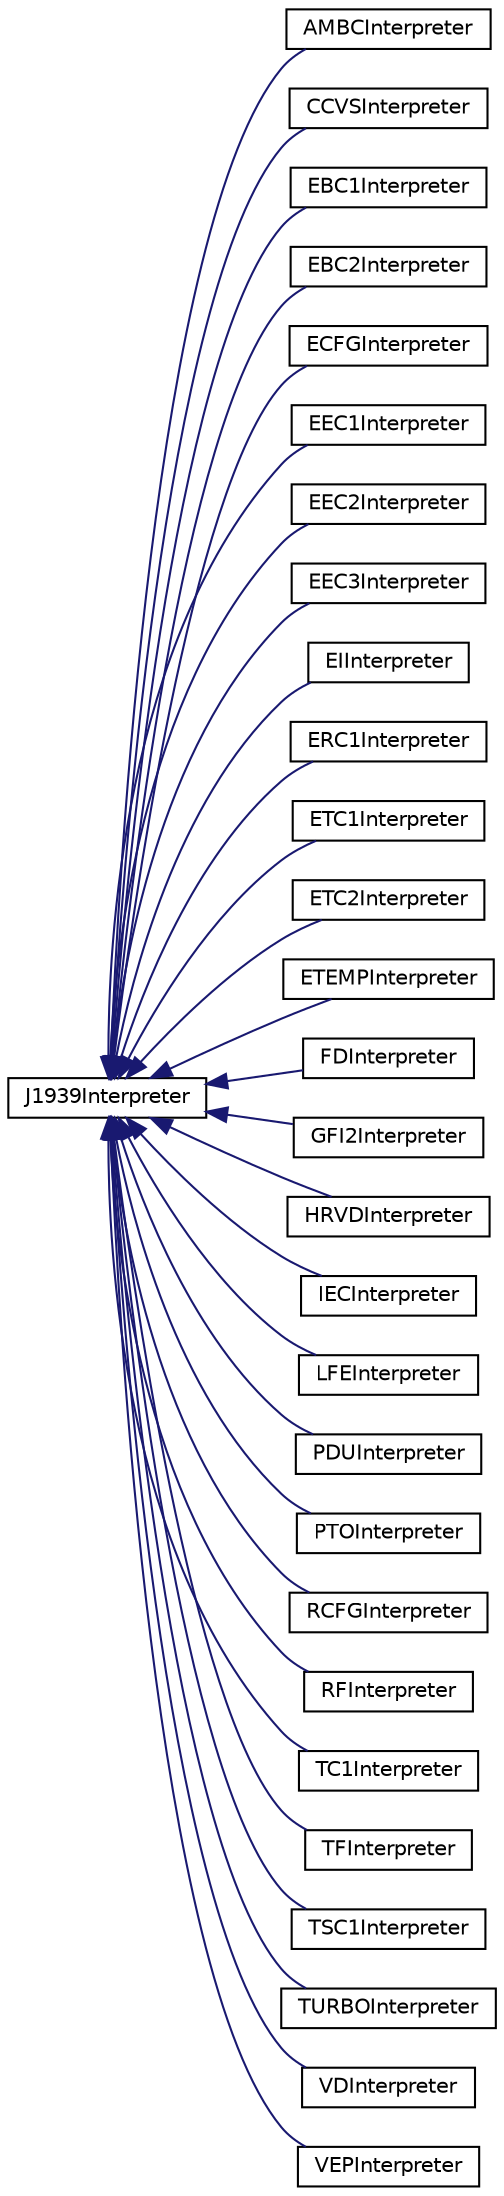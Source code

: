 digraph "Graphical Class Hierarchy"
{
  edge [fontname="Helvetica",fontsize="10",labelfontname="Helvetica",labelfontsize="10"];
  node [fontname="Helvetica",fontsize="10",shape=record];
  rankdir="LR";
  Node0 [label="J1939Interpreter",height=0.2,width=0.4,color="black", fillcolor="white", style="filled",URL="$classJ1939Interpreter.html"];
  Node0 -> Node1 [dir="back",color="midnightblue",fontsize="10",style="solid",fontname="Helvetica"];
  Node1 [label="AMBCInterpreter",height=0.2,width=0.4,color="black", fillcolor="white", style="filled",URL="$classAMBCInterpreter.html"];
  Node0 -> Node2 [dir="back",color="midnightblue",fontsize="10",style="solid",fontname="Helvetica"];
  Node2 [label="CCVSInterpreter",height=0.2,width=0.4,color="black", fillcolor="white", style="filled",URL="$classCCVSInterpreter.html"];
  Node0 -> Node3 [dir="back",color="midnightblue",fontsize="10",style="solid",fontname="Helvetica"];
  Node3 [label="EBC1Interpreter",height=0.2,width=0.4,color="black", fillcolor="white", style="filled",URL="$classEBC1Interpreter.html"];
  Node0 -> Node4 [dir="back",color="midnightblue",fontsize="10",style="solid",fontname="Helvetica"];
  Node4 [label="EBC2Interpreter",height=0.2,width=0.4,color="black", fillcolor="white", style="filled",URL="$classEBC2Interpreter.html"];
  Node0 -> Node5 [dir="back",color="midnightblue",fontsize="10",style="solid",fontname="Helvetica"];
  Node5 [label="ECFGInterpreter",height=0.2,width=0.4,color="black", fillcolor="white", style="filled",URL="$classECFGInterpreter.html"];
  Node0 -> Node6 [dir="back",color="midnightblue",fontsize="10",style="solid",fontname="Helvetica"];
  Node6 [label="EEC1Interpreter",height=0.2,width=0.4,color="black", fillcolor="white", style="filled",URL="$classEEC1Interpreter.html"];
  Node0 -> Node7 [dir="back",color="midnightblue",fontsize="10",style="solid",fontname="Helvetica"];
  Node7 [label="EEC2Interpreter",height=0.2,width=0.4,color="black", fillcolor="white", style="filled",URL="$classEEC2Interpreter.html"];
  Node0 -> Node8 [dir="back",color="midnightblue",fontsize="10",style="solid",fontname="Helvetica"];
  Node8 [label="EEC3Interpreter",height=0.2,width=0.4,color="black", fillcolor="white", style="filled",URL="$classEEC3Interpreter.html"];
  Node0 -> Node9 [dir="back",color="midnightblue",fontsize="10",style="solid",fontname="Helvetica"];
  Node9 [label="EIInterpreter",height=0.2,width=0.4,color="black", fillcolor="white", style="filled",URL="$classEIInterpreter.html"];
  Node0 -> Node10 [dir="back",color="midnightblue",fontsize="10",style="solid",fontname="Helvetica"];
  Node10 [label="ERC1Interpreter",height=0.2,width=0.4,color="black", fillcolor="white", style="filled",URL="$classERC1Interpreter.html"];
  Node0 -> Node11 [dir="back",color="midnightblue",fontsize="10",style="solid",fontname="Helvetica"];
  Node11 [label="ETC1Interpreter",height=0.2,width=0.4,color="black", fillcolor="white", style="filled",URL="$classETC1Interpreter.html"];
  Node0 -> Node12 [dir="back",color="midnightblue",fontsize="10",style="solid",fontname="Helvetica"];
  Node12 [label="ETC2Interpreter",height=0.2,width=0.4,color="black", fillcolor="white", style="filled",URL="$classETC2Interpreter.html"];
  Node0 -> Node13 [dir="back",color="midnightblue",fontsize="10",style="solid",fontname="Helvetica"];
  Node13 [label="ETEMPInterpreter",height=0.2,width=0.4,color="black", fillcolor="white", style="filled",URL="$classETEMPInterpreter.html"];
  Node0 -> Node14 [dir="back",color="midnightblue",fontsize="10",style="solid",fontname="Helvetica"];
  Node14 [label="FDInterpreter",height=0.2,width=0.4,color="black", fillcolor="white", style="filled",URL="$classFDInterpreter.html"];
  Node0 -> Node15 [dir="back",color="midnightblue",fontsize="10",style="solid",fontname="Helvetica"];
  Node15 [label="GFI2Interpreter",height=0.2,width=0.4,color="black", fillcolor="white", style="filled",URL="$classGFI2Interpreter.html"];
  Node0 -> Node16 [dir="back",color="midnightblue",fontsize="10",style="solid",fontname="Helvetica"];
  Node16 [label="HRVDInterpreter",height=0.2,width=0.4,color="black", fillcolor="white", style="filled",URL="$classHRVDInterpreter.html"];
  Node0 -> Node17 [dir="back",color="midnightblue",fontsize="10",style="solid",fontname="Helvetica"];
  Node17 [label="IECInterpreter",height=0.2,width=0.4,color="black", fillcolor="white", style="filled",URL="$classIECInterpreter.html"];
  Node0 -> Node18 [dir="back",color="midnightblue",fontsize="10",style="solid",fontname="Helvetica"];
  Node18 [label="LFEInterpreter",height=0.2,width=0.4,color="black", fillcolor="white", style="filled",URL="$classLFEInterpreter.html"];
  Node0 -> Node19 [dir="back",color="midnightblue",fontsize="10",style="solid",fontname="Helvetica"];
  Node19 [label="PDUInterpreter",height=0.2,width=0.4,color="black", fillcolor="white", style="filled",URL="$classPDUInterpreter.html"];
  Node0 -> Node20 [dir="back",color="midnightblue",fontsize="10",style="solid",fontname="Helvetica"];
  Node20 [label="PTOInterpreter",height=0.2,width=0.4,color="black", fillcolor="white", style="filled",URL="$classPTOInterpreter.html"];
  Node0 -> Node21 [dir="back",color="midnightblue",fontsize="10",style="solid",fontname="Helvetica"];
  Node21 [label="RCFGInterpreter",height=0.2,width=0.4,color="black", fillcolor="white", style="filled",URL="$classRCFGInterpreter.html"];
  Node0 -> Node22 [dir="back",color="midnightblue",fontsize="10",style="solid",fontname="Helvetica"];
  Node22 [label="RFInterpreter",height=0.2,width=0.4,color="black", fillcolor="white", style="filled",URL="$classRFInterpreter.html"];
  Node0 -> Node23 [dir="back",color="midnightblue",fontsize="10",style="solid",fontname="Helvetica"];
  Node23 [label="TC1Interpreter",height=0.2,width=0.4,color="black", fillcolor="white", style="filled",URL="$classTC1Interpreter.html"];
  Node0 -> Node24 [dir="back",color="midnightblue",fontsize="10",style="solid",fontname="Helvetica"];
  Node24 [label="TFInterpreter",height=0.2,width=0.4,color="black", fillcolor="white", style="filled",URL="$classTFInterpreter.html"];
  Node0 -> Node25 [dir="back",color="midnightblue",fontsize="10",style="solid",fontname="Helvetica"];
  Node25 [label="TSC1Interpreter",height=0.2,width=0.4,color="black", fillcolor="white", style="filled",URL="$classTSC1Interpreter.html"];
  Node0 -> Node26 [dir="back",color="midnightblue",fontsize="10",style="solid",fontname="Helvetica"];
  Node26 [label="TURBOInterpreter",height=0.2,width=0.4,color="black", fillcolor="white", style="filled",URL="$classTURBOInterpreter.html"];
  Node0 -> Node27 [dir="back",color="midnightblue",fontsize="10",style="solid",fontname="Helvetica"];
  Node27 [label="VDInterpreter",height=0.2,width=0.4,color="black", fillcolor="white", style="filled",URL="$classVDInterpreter.html"];
  Node0 -> Node28 [dir="back",color="midnightblue",fontsize="10",style="solid",fontname="Helvetica"];
  Node28 [label="VEPInterpreter",height=0.2,width=0.4,color="black", fillcolor="white", style="filled",URL="$classVEPInterpreter.html"];
}
